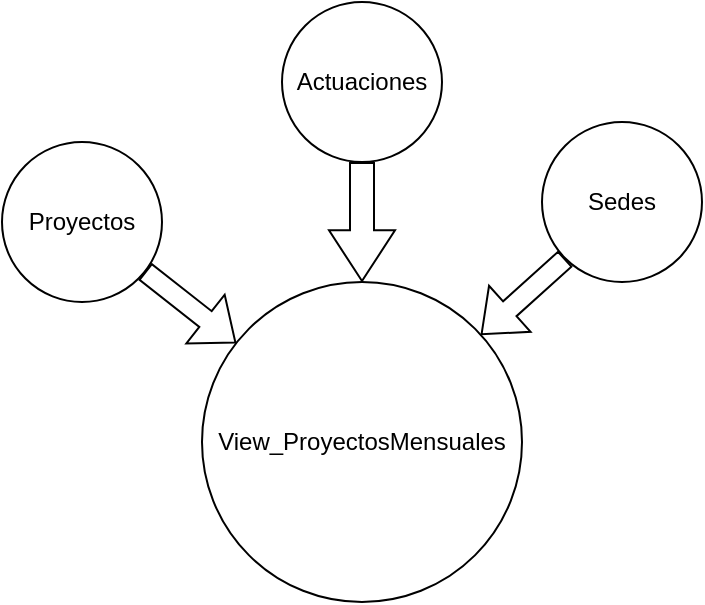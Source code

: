 <mxfile version="22.0.6" type="github">
  <diagram name="Página-1" id="uzEcMIaquz4rKqQwjSXp">
    <mxGraphModel dx="1050" dy="577" grid="1" gridSize="10" guides="1" tooltips="1" connect="1" arrows="1" fold="1" page="1" pageScale="1" pageWidth="827" pageHeight="1169" math="0" shadow="0">
      <root>
        <mxCell id="0" />
        <mxCell id="1" parent="0" />
        <mxCell id="CqpGXXyx5vFXkTArp8bp-1" value="View_ProyectosMensuales" style="ellipse;whiteSpace=wrap;html=1;aspect=fixed;" vertex="1" parent="1">
          <mxGeometry x="300" y="190" width="160" height="160" as="geometry" />
        </mxCell>
        <mxCell id="CqpGXXyx5vFXkTArp8bp-2" value="Proyectos" style="ellipse;whiteSpace=wrap;html=1;aspect=fixed;" vertex="1" parent="1">
          <mxGeometry x="200" y="120" width="80" height="80" as="geometry" />
        </mxCell>
        <mxCell id="CqpGXXyx5vFXkTArp8bp-3" value="Actuaciones" style="ellipse;whiteSpace=wrap;html=1;aspect=fixed;" vertex="1" parent="1">
          <mxGeometry x="340" y="50" width="80" height="80" as="geometry" />
        </mxCell>
        <mxCell id="CqpGXXyx5vFXkTArp8bp-4" value="Sedes" style="ellipse;whiteSpace=wrap;html=1;aspect=fixed;" vertex="1" parent="1">
          <mxGeometry x="470" y="110" width="80" height="80" as="geometry" />
        </mxCell>
        <mxCell id="CqpGXXyx5vFXkTArp8bp-5" value="" style="shape=flexArrow;endArrow=classic;html=1;rounded=0;" edge="1" parent="1" source="CqpGXXyx5vFXkTArp8bp-2" target="CqpGXXyx5vFXkTArp8bp-1">
          <mxGeometry width="50" height="50" relative="1" as="geometry">
            <mxPoint x="180" y="240" as="sourcePoint" />
            <mxPoint x="280" y="220" as="targetPoint" />
          </mxGeometry>
        </mxCell>
        <mxCell id="CqpGXXyx5vFXkTArp8bp-6" value="" style="shape=flexArrow;endArrow=classic;html=1;rounded=0;exitX=0.5;exitY=1;exitDx=0;exitDy=0;width=12;endSize=8.11;entryX=0.5;entryY=0;entryDx=0;entryDy=0;" edge="1" parent="1" source="CqpGXXyx5vFXkTArp8bp-3" target="CqpGXXyx5vFXkTArp8bp-1">
          <mxGeometry width="50" height="50" relative="1" as="geometry">
            <mxPoint x="400" y="150" as="sourcePoint" />
            <mxPoint x="380" y="180" as="targetPoint" />
          </mxGeometry>
        </mxCell>
        <mxCell id="CqpGXXyx5vFXkTArp8bp-7" value="" style="shape=flexArrow;endArrow=classic;html=1;rounded=0;exitX=0;exitY=1;exitDx=0;exitDy=0;" edge="1" parent="1" source="CqpGXXyx5vFXkTArp8bp-4" target="CqpGXXyx5vFXkTArp8bp-1">
          <mxGeometry width="50" height="50" relative="1" as="geometry">
            <mxPoint x="480" y="250" as="sourcePoint" />
            <mxPoint x="530" y="200" as="targetPoint" />
          </mxGeometry>
        </mxCell>
      </root>
    </mxGraphModel>
  </diagram>
</mxfile>
